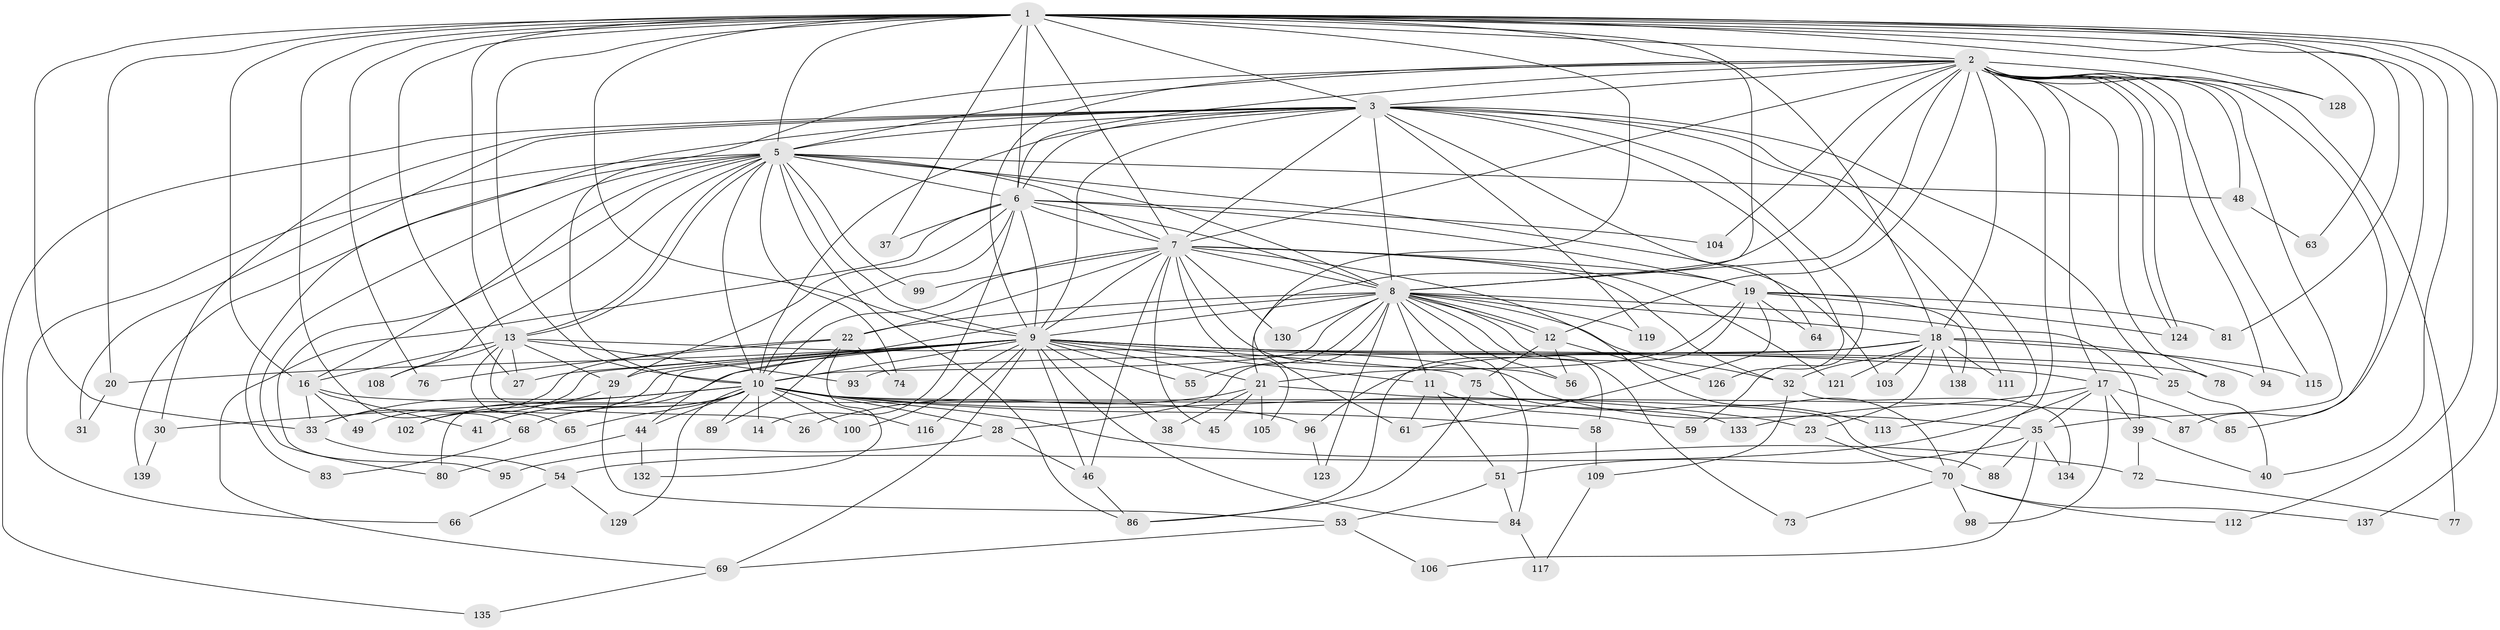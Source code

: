 // Generated by graph-tools (version 1.1) at 2025/23/03/03/25 07:23:44]
// undirected, 107 vertices, 255 edges
graph export_dot {
graph [start="1"]
  node [color=gray90,style=filled];
  1 [super="+4"];
  2 [super="+42"];
  3 [super="+24"];
  5 [super="+57"];
  6;
  7 [super="+92"];
  8 [super="+67"];
  9 [super="+15"];
  10 [super="+62"];
  11 [super="+122"];
  12 [super="+50"];
  13 [super="+91"];
  14;
  16 [super="+60"];
  17 [super="+34"];
  18 [super="+136"];
  19 [super="+140"];
  20;
  21 [super="+71"];
  22 [super="+79"];
  23;
  25;
  26;
  27 [super="+52"];
  28 [super="+43"];
  29 [super="+47"];
  30;
  31;
  32 [super="+125"];
  33 [super="+127"];
  35 [super="+36"];
  37;
  38;
  39;
  40 [super="+118"];
  41 [super="+107"];
  44 [super="+120"];
  45;
  46 [super="+82"];
  48;
  49;
  51;
  53;
  54;
  55;
  56 [super="+131"];
  58;
  59;
  61;
  63;
  64;
  65;
  66;
  68;
  69 [super="+90"];
  70 [super="+110"];
  72;
  73;
  74;
  75 [super="+97"];
  76;
  77;
  78;
  80;
  81;
  83;
  84 [super="+101"];
  85;
  86 [super="+114"];
  87;
  88;
  89;
  93;
  94;
  95;
  96;
  98;
  99;
  100;
  102;
  103;
  104;
  105;
  106;
  108;
  109;
  111;
  112;
  113;
  115;
  116;
  117;
  119;
  121;
  123;
  124;
  126;
  128;
  129;
  130;
  132;
  133;
  134;
  135;
  137;
  138;
  139;
  1 -- 2 [weight=2];
  1 -- 3 [weight=2];
  1 -- 5 [weight=2];
  1 -- 6 [weight=2];
  1 -- 7 [weight=2];
  1 -- 8 [weight=2];
  1 -- 9 [weight=3];
  1 -- 10 [weight=2];
  1 -- 81;
  1 -- 112;
  1 -- 128;
  1 -- 68;
  1 -- 137;
  1 -- 76;
  1 -- 20;
  1 -- 87;
  1 -- 33;
  1 -- 37;
  1 -- 61;
  1 -- 63;
  1 -- 13;
  1 -- 40;
  1 -- 18;
  1 -- 27;
  1 -- 16;
  2 -- 3 [weight=2];
  2 -- 5;
  2 -- 6;
  2 -- 7;
  2 -- 8;
  2 -- 9;
  2 -- 10;
  2 -- 17;
  2 -- 18;
  2 -- 35;
  2 -- 70;
  2 -- 77;
  2 -- 85;
  2 -- 94;
  2 -- 104;
  2 -- 115;
  2 -- 124;
  2 -- 124;
  2 -- 48;
  2 -- 128;
  2 -- 78;
  2 -- 21;
  2 -- 12;
  3 -- 5;
  3 -- 6;
  3 -- 7;
  3 -- 8 [weight=2];
  3 -- 9;
  3 -- 10;
  3 -- 30;
  3 -- 31;
  3 -- 64;
  3 -- 83;
  3 -- 113;
  3 -- 119;
  3 -- 126;
  3 -- 135;
  3 -- 25;
  3 -- 59;
  3 -- 111;
  5 -- 6;
  5 -- 7;
  5 -- 8;
  5 -- 9;
  5 -- 10 [weight=2];
  5 -- 13;
  5 -- 13;
  5 -- 16;
  5 -- 48;
  5 -- 66;
  5 -- 74;
  5 -- 80;
  5 -- 86;
  5 -- 95;
  5 -- 99;
  5 -- 103;
  5 -- 108;
  5 -- 139;
  6 -- 7;
  6 -- 8;
  6 -- 9;
  6 -- 10;
  6 -- 14;
  6 -- 19;
  6 -- 37;
  6 -- 104;
  6 -- 29;
  6 -- 69;
  7 -- 8 [weight=2];
  7 -- 9;
  7 -- 10;
  7 -- 19;
  7 -- 22;
  7 -- 45;
  7 -- 46;
  7 -- 56;
  7 -- 99;
  7 -- 105;
  7 -- 121;
  7 -- 32;
  7 -- 130;
  7 -- 70;
  8 -- 9;
  8 -- 10;
  8 -- 11;
  8 -- 12;
  8 -- 12;
  8 -- 18;
  8 -- 22 [weight=2];
  8 -- 28;
  8 -- 32;
  8 -- 39;
  8 -- 44;
  8 -- 55;
  8 -- 58;
  8 -- 73;
  8 -- 119;
  8 -- 130;
  8 -- 123;
  8 -- 56;
  8 -- 84;
  9 -- 10;
  9 -- 11;
  9 -- 17 [weight=2];
  9 -- 20;
  9 -- 21;
  9 -- 25;
  9 -- 27;
  9 -- 29;
  9 -- 38;
  9 -- 41;
  9 -- 55;
  9 -- 69;
  9 -- 75;
  9 -- 78;
  9 -- 80;
  9 -- 84;
  9 -- 100;
  9 -- 102;
  9 -- 116;
  9 -- 49;
  9 -- 46;
  10 -- 14;
  10 -- 23;
  10 -- 28 [weight=2];
  10 -- 30;
  10 -- 44;
  10 -- 58;
  10 -- 65;
  10 -- 68;
  10 -- 72;
  10 -- 87;
  10 -- 89;
  10 -- 96;
  10 -- 100;
  10 -- 116;
  10 -- 129;
  10 -- 33;
  10 -- 41;
  11 -- 51;
  11 -- 59;
  11 -- 61;
  12 -- 56;
  12 -- 75;
  12 -- 126;
  13 -- 16;
  13 -- 26;
  13 -- 27;
  13 -- 29;
  13 -- 65;
  13 -- 93;
  13 -- 108;
  13 -- 35;
  16 -- 41;
  16 -- 49;
  16 -- 133;
  16 -- 33;
  17 -- 35;
  17 -- 39;
  17 -- 54;
  17 -- 85;
  17 -- 98;
  17 -- 133;
  18 -- 23;
  18 -- 32;
  18 -- 93;
  18 -- 94;
  18 -- 96;
  18 -- 103;
  18 -- 111;
  18 -- 115;
  18 -- 121;
  18 -- 138;
  19 -- 21;
  19 -- 61;
  19 -- 64;
  19 -- 81;
  19 -- 86;
  19 -- 138;
  19 -- 124;
  20 -- 31;
  21 -- 26;
  21 -- 38;
  21 -- 45;
  21 -- 88;
  21 -- 105;
  22 -- 33;
  22 -- 74;
  22 -- 76;
  22 -- 89;
  22 -- 132;
  23 -- 70;
  25 -- 40;
  28 -- 46;
  28 -- 95;
  29 -- 53;
  29 -- 102;
  30 -- 139;
  32 -- 109;
  32 -- 134;
  33 -- 54;
  35 -- 51;
  35 -- 88;
  35 -- 106;
  35 -- 134;
  39 -- 40;
  39 -- 72;
  44 -- 132;
  44 -- 80;
  46 -- 86;
  48 -- 63;
  51 -- 53;
  51 -- 84;
  53 -- 69;
  53 -- 106;
  54 -- 66;
  54 -- 129;
  58 -- 109;
  68 -- 83;
  69 -- 135;
  70 -- 73;
  70 -- 98;
  70 -- 112;
  70 -- 137;
  72 -- 77;
  75 -- 113;
  75 -- 86;
  84 -- 117;
  96 -- 123;
  109 -- 117;
}
